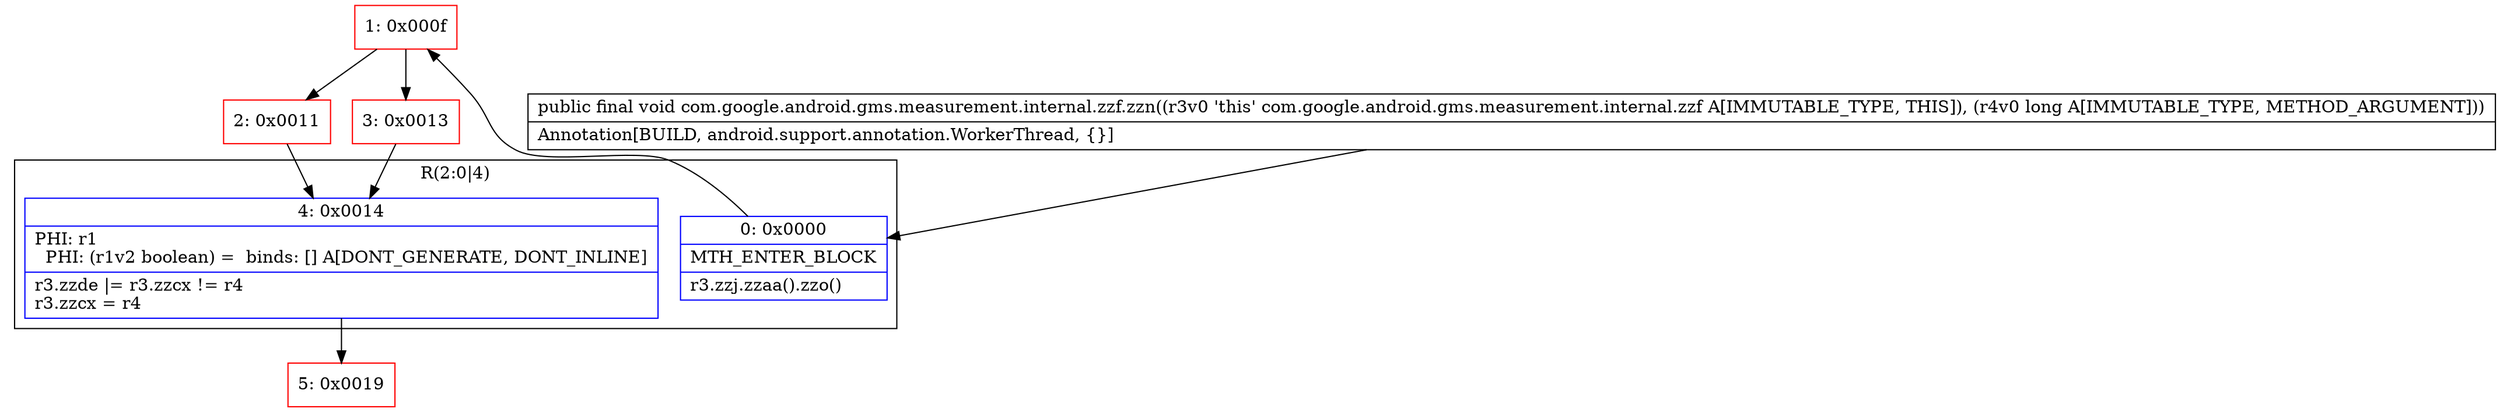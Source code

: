 digraph "CFG forcom.google.android.gms.measurement.internal.zzf.zzn(J)V" {
subgraph cluster_Region_1398993595 {
label = "R(2:0|4)";
node [shape=record,color=blue];
Node_0 [shape=record,label="{0\:\ 0x0000|MTH_ENTER_BLOCK\l|r3.zzj.zzaa().zzo()\l}"];
Node_4 [shape=record,label="{4\:\ 0x0014|PHI: r1 \l  PHI: (r1v2 boolean) =  binds: [] A[DONT_GENERATE, DONT_INLINE]\l|r3.zzde \|= r3.zzcx != r4\lr3.zzcx = r4\l}"];
}
Node_1 [shape=record,color=red,label="{1\:\ 0x000f}"];
Node_2 [shape=record,color=red,label="{2\:\ 0x0011}"];
Node_3 [shape=record,color=red,label="{3\:\ 0x0013}"];
Node_5 [shape=record,color=red,label="{5\:\ 0x0019}"];
MethodNode[shape=record,label="{public final void com.google.android.gms.measurement.internal.zzf.zzn((r3v0 'this' com.google.android.gms.measurement.internal.zzf A[IMMUTABLE_TYPE, THIS]), (r4v0 long A[IMMUTABLE_TYPE, METHOD_ARGUMENT]))  | Annotation[BUILD, android.support.annotation.WorkerThread, \{\}]\l}"];
MethodNode -> Node_0;
Node_0 -> Node_1;
Node_4 -> Node_5;
Node_1 -> Node_2;
Node_1 -> Node_3;
Node_2 -> Node_4;
Node_3 -> Node_4;
}

